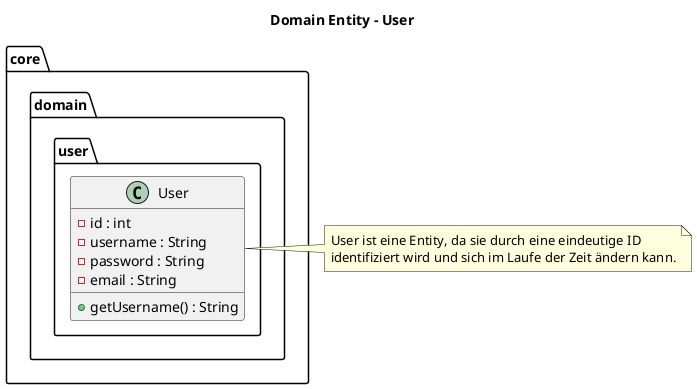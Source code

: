 @startuml User_Entity
title Domain Entity – User

package "core.domain.user" {
  class User {
    - id : int
    - username : String
    - password : String
    - email : String
    + getUsername() : String
  }
}

note right of User
  User ist eine Entity, da sie durch eine eindeutige ID
  identifiziert wird und sich im Laufe der Zeit ändern kann.
end note

@enduml
